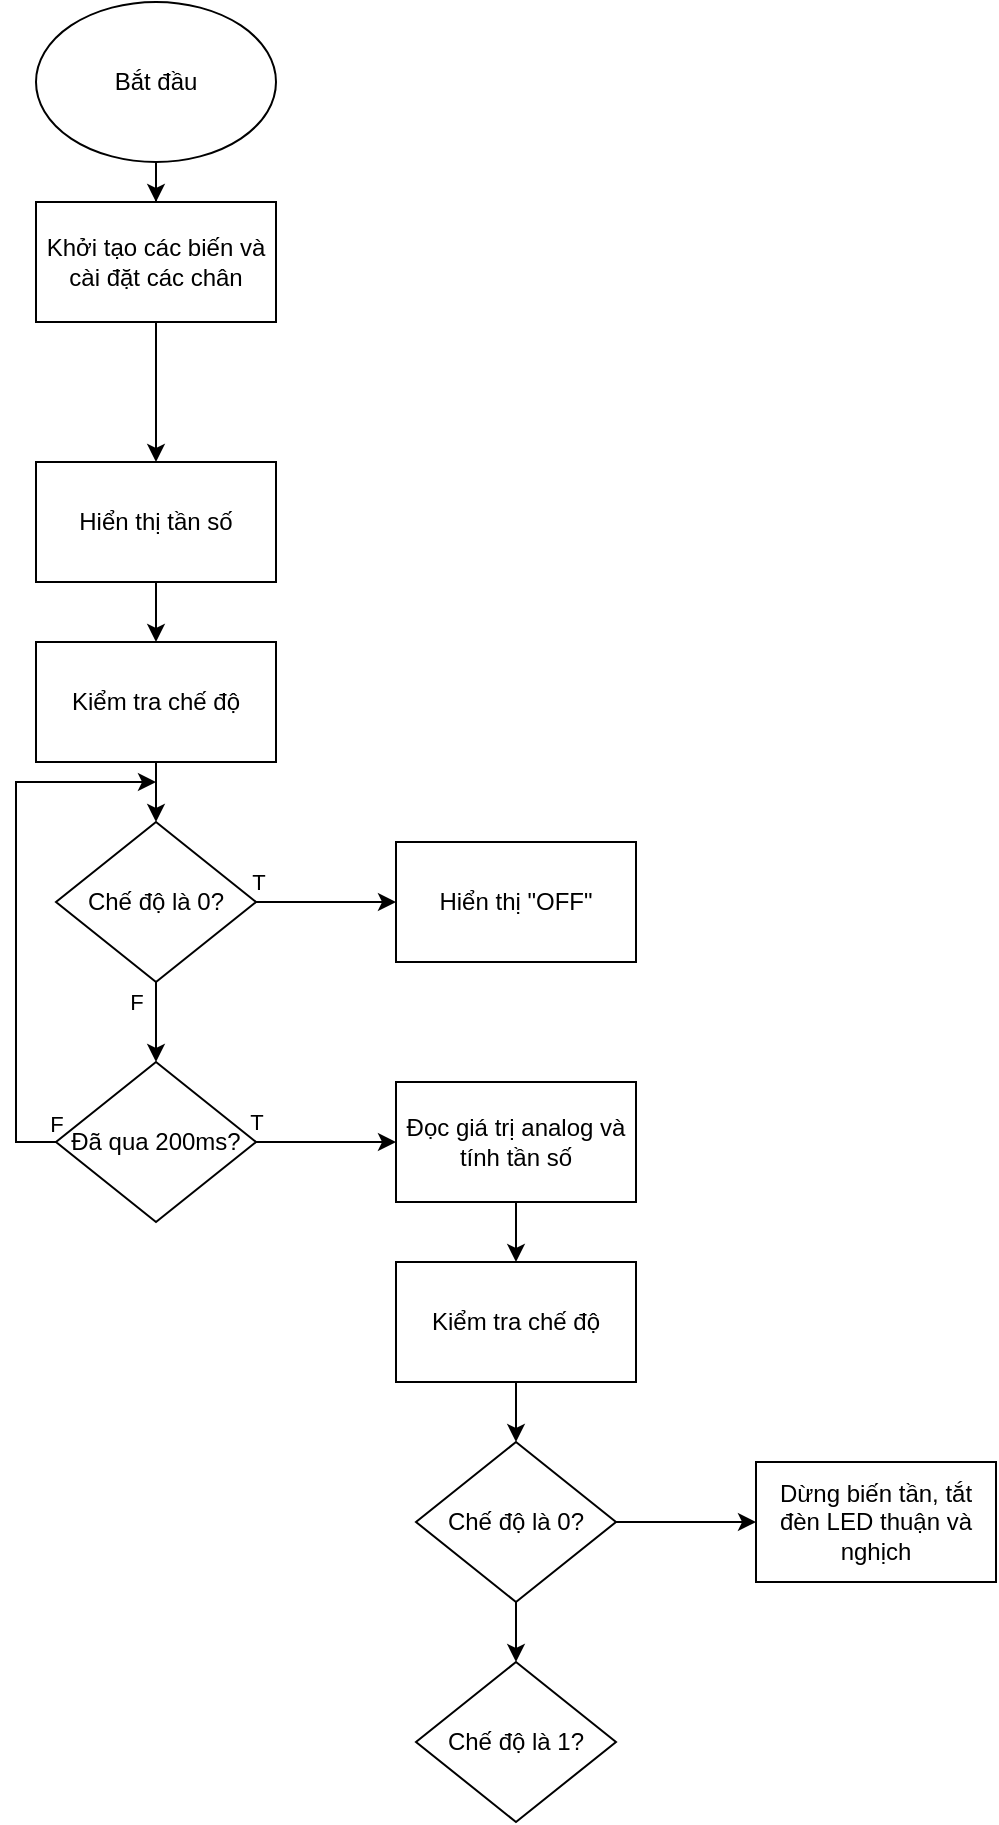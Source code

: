 <mxfile version="24.4.13" type="github">
  <diagram name="Page-1" id="qW5crJ5Tu6R6lH1hrmd7">
    <mxGraphModel dx="779" dy="457" grid="1" gridSize="10" guides="1" tooltips="1" connect="1" arrows="1" fold="1" page="1" pageScale="1" pageWidth="1100" pageHeight="850" math="0" shadow="0">
      <root>
        <mxCell id="0" />
        <mxCell id="1" parent="0" />
        <mxCell id="0OLNmY3fbYpAPWDIdws4-4" value="" style="edgeStyle=orthogonalEdgeStyle;rounded=0;orthogonalLoop=1;jettySize=auto;html=1;" edge="1" parent="1" source="0OLNmY3fbYpAPWDIdws4-2" target="0OLNmY3fbYpAPWDIdws4-3">
          <mxGeometry relative="1" as="geometry" />
        </mxCell>
        <mxCell id="0OLNmY3fbYpAPWDIdws4-2" value="Bắt đầu" style="ellipse;whiteSpace=wrap;html=1;" vertex="1" parent="1">
          <mxGeometry x="420" y="20" width="120" height="80" as="geometry" />
        </mxCell>
        <mxCell id="0OLNmY3fbYpAPWDIdws4-6" value="" style="edgeStyle=orthogonalEdgeStyle;rounded=0;orthogonalLoop=1;jettySize=auto;html=1;" edge="1" parent="1" source="0OLNmY3fbYpAPWDIdws4-3" target="0OLNmY3fbYpAPWDIdws4-5">
          <mxGeometry relative="1" as="geometry" />
        </mxCell>
        <mxCell id="0OLNmY3fbYpAPWDIdws4-3" value="Khởi tạo các biến và cài đặt các chân" style="rounded=0;whiteSpace=wrap;html=1;" vertex="1" parent="1">
          <mxGeometry x="420" y="120" width="120" height="60" as="geometry" />
        </mxCell>
        <mxCell id="0OLNmY3fbYpAPWDIdws4-8" value="" style="edgeStyle=orthogonalEdgeStyle;rounded=0;orthogonalLoop=1;jettySize=auto;html=1;" edge="1" parent="1" source="0OLNmY3fbYpAPWDIdws4-5" target="0OLNmY3fbYpAPWDIdws4-7">
          <mxGeometry relative="1" as="geometry" />
        </mxCell>
        <mxCell id="0OLNmY3fbYpAPWDIdws4-5" value="Hiển thị tần số" style="rounded=0;whiteSpace=wrap;html=1;" vertex="1" parent="1">
          <mxGeometry x="420" y="250" width="120" height="60" as="geometry" />
        </mxCell>
        <mxCell id="0OLNmY3fbYpAPWDIdws4-10" value="" style="edgeStyle=orthogonalEdgeStyle;rounded=0;orthogonalLoop=1;jettySize=auto;html=1;" edge="1" parent="1" source="0OLNmY3fbYpAPWDIdws4-7" target="0OLNmY3fbYpAPWDIdws4-9">
          <mxGeometry relative="1" as="geometry" />
        </mxCell>
        <mxCell id="0OLNmY3fbYpAPWDIdws4-7" value="Kiểm tra chế độ" style="whiteSpace=wrap;html=1;rounded=0;" vertex="1" parent="1">
          <mxGeometry x="420" y="340" width="120" height="60" as="geometry" />
        </mxCell>
        <mxCell id="0OLNmY3fbYpAPWDIdws4-12" value="" style="edgeStyle=orthogonalEdgeStyle;rounded=0;orthogonalLoop=1;jettySize=auto;html=1;" edge="1" parent="1" source="0OLNmY3fbYpAPWDIdws4-9" target="0OLNmY3fbYpAPWDIdws4-11">
          <mxGeometry relative="1" as="geometry" />
        </mxCell>
        <mxCell id="0OLNmY3fbYpAPWDIdws4-13" value="T" style="edgeLabel;html=1;align=center;verticalAlign=middle;resizable=0;points=[];" vertex="1" connectable="0" parent="0OLNmY3fbYpAPWDIdws4-12">
          <mxGeometry x="-0.529" relative="1" as="geometry">
            <mxPoint x="-16" y="-10" as="offset" />
          </mxGeometry>
        </mxCell>
        <mxCell id="0OLNmY3fbYpAPWDIdws4-17" value="" style="edgeStyle=orthogonalEdgeStyle;rounded=0;orthogonalLoop=1;jettySize=auto;html=1;" edge="1" parent="1" source="0OLNmY3fbYpAPWDIdws4-9" target="0OLNmY3fbYpAPWDIdws4-16">
          <mxGeometry relative="1" as="geometry" />
        </mxCell>
        <mxCell id="0OLNmY3fbYpAPWDIdws4-23" value="F" style="edgeLabel;html=1;align=center;verticalAlign=middle;resizable=0;points=[];" vertex="1" connectable="0" parent="0OLNmY3fbYpAPWDIdws4-17">
          <mxGeometry x="-0.264" y="1" relative="1" as="geometry">
            <mxPoint x="-11" y="-5" as="offset" />
          </mxGeometry>
        </mxCell>
        <mxCell id="0OLNmY3fbYpAPWDIdws4-9" value="Chế độ là 0?" style="rhombus;whiteSpace=wrap;html=1;" vertex="1" parent="1">
          <mxGeometry x="430" y="430" width="100" height="80" as="geometry" />
        </mxCell>
        <mxCell id="0OLNmY3fbYpAPWDIdws4-11" value="Hiển thị &quot;OFF&quot;" style="whiteSpace=wrap;html=1;" vertex="1" parent="1">
          <mxGeometry x="600" y="440" width="120" height="60" as="geometry" />
        </mxCell>
        <mxCell id="0OLNmY3fbYpAPWDIdws4-19" value="" style="edgeStyle=orthogonalEdgeStyle;rounded=0;orthogonalLoop=1;jettySize=auto;html=1;" edge="1" parent="1" source="0OLNmY3fbYpAPWDIdws4-16" target="0OLNmY3fbYpAPWDIdws4-18">
          <mxGeometry relative="1" as="geometry" />
        </mxCell>
        <mxCell id="0OLNmY3fbYpAPWDIdws4-20" value="T" style="edgeLabel;html=1;align=center;verticalAlign=middle;resizable=0;points=[];" vertex="1" connectable="0" parent="0OLNmY3fbYpAPWDIdws4-19">
          <mxGeometry x="-0.838" y="-1" relative="1" as="geometry">
            <mxPoint x="-6" y="-11" as="offset" />
          </mxGeometry>
        </mxCell>
        <mxCell id="0OLNmY3fbYpAPWDIdws4-21" style="edgeStyle=orthogonalEdgeStyle;rounded=0;orthogonalLoop=1;jettySize=auto;html=1;" edge="1" parent="1" source="0OLNmY3fbYpAPWDIdws4-16">
          <mxGeometry relative="1" as="geometry">
            <mxPoint x="480" y="410" as="targetPoint" />
            <Array as="points">
              <mxPoint x="410" y="590" />
              <mxPoint x="410" y="410" />
            </Array>
          </mxGeometry>
        </mxCell>
        <mxCell id="0OLNmY3fbYpAPWDIdws4-22" value="F" style="edgeLabel;html=1;align=center;verticalAlign=middle;resizable=0;points=[];" vertex="1" connectable="0" parent="0OLNmY3fbYpAPWDIdws4-21">
          <mxGeometry x="-0.758" y="-1" relative="1" as="geometry">
            <mxPoint x="19" y="3" as="offset" />
          </mxGeometry>
        </mxCell>
        <mxCell id="0OLNmY3fbYpAPWDIdws4-16" value="Đã qua 200ms?" style="rhombus;whiteSpace=wrap;html=1;" vertex="1" parent="1">
          <mxGeometry x="430" y="550" width="100" height="80" as="geometry" />
        </mxCell>
        <mxCell id="0OLNmY3fbYpAPWDIdws4-25" value="" style="edgeStyle=orthogonalEdgeStyle;rounded=0;orthogonalLoop=1;jettySize=auto;html=1;" edge="1" parent="1" source="0OLNmY3fbYpAPWDIdws4-18" target="0OLNmY3fbYpAPWDIdws4-24">
          <mxGeometry relative="1" as="geometry" />
        </mxCell>
        <mxCell id="0OLNmY3fbYpAPWDIdws4-18" value="Đọc giá trị analog và tính tần số" style="whiteSpace=wrap;html=1;" vertex="1" parent="1">
          <mxGeometry x="600" y="560" width="120" height="60" as="geometry" />
        </mxCell>
        <mxCell id="0OLNmY3fbYpAPWDIdws4-27" value="" style="edgeStyle=orthogonalEdgeStyle;rounded=0;orthogonalLoop=1;jettySize=auto;html=1;" edge="1" parent="1" source="0OLNmY3fbYpAPWDIdws4-24" target="0OLNmY3fbYpAPWDIdws4-26">
          <mxGeometry relative="1" as="geometry" />
        </mxCell>
        <mxCell id="0OLNmY3fbYpAPWDIdws4-24" value="Kiểm tra chế độ" style="whiteSpace=wrap;html=1;rounded=0;" vertex="1" parent="1">
          <mxGeometry x="600" y="650" width="120" height="60" as="geometry" />
        </mxCell>
        <mxCell id="0OLNmY3fbYpAPWDIdws4-29" value="" style="edgeStyle=orthogonalEdgeStyle;rounded=0;orthogonalLoop=1;jettySize=auto;html=1;" edge="1" parent="1" source="0OLNmY3fbYpAPWDIdws4-26" target="0OLNmY3fbYpAPWDIdws4-28">
          <mxGeometry relative="1" as="geometry" />
        </mxCell>
        <mxCell id="0OLNmY3fbYpAPWDIdws4-31" value="" style="edgeStyle=orthogonalEdgeStyle;rounded=0;orthogonalLoop=1;jettySize=auto;html=1;" edge="1" parent="1" source="0OLNmY3fbYpAPWDIdws4-26" target="0OLNmY3fbYpAPWDIdws4-30">
          <mxGeometry relative="1" as="geometry" />
        </mxCell>
        <mxCell id="0OLNmY3fbYpAPWDIdws4-26" value="Chế độ là 0?" style="rhombus;whiteSpace=wrap;html=1;" vertex="1" parent="1">
          <mxGeometry x="610" y="740" width="100" height="80" as="geometry" />
        </mxCell>
        <mxCell id="0OLNmY3fbYpAPWDIdws4-28" value="Dừng biến tần, tắt đèn LED thuận và nghịch" style="whiteSpace=wrap;html=1;" vertex="1" parent="1">
          <mxGeometry x="780" y="750" width="120" height="60" as="geometry" />
        </mxCell>
        <mxCell id="0OLNmY3fbYpAPWDIdws4-30" value="Chế độ là 1?" style="rhombus;whiteSpace=wrap;html=1;" vertex="1" parent="1">
          <mxGeometry x="610" y="850" width="100" height="80" as="geometry" />
        </mxCell>
      </root>
    </mxGraphModel>
  </diagram>
</mxfile>
